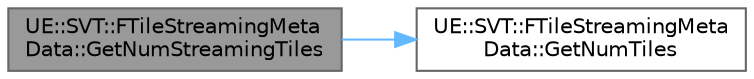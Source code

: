 digraph "UE::SVT::FTileStreamingMetaData::GetNumStreamingTiles"
{
 // INTERACTIVE_SVG=YES
 // LATEX_PDF_SIZE
  bgcolor="transparent";
  edge [fontname=Helvetica,fontsize=10,labelfontname=Helvetica,labelfontsize=10];
  node [fontname=Helvetica,fontsize=10,shape=box,height=0.2,width=0.4];
  rankdir="LR";
  Node1 [id="Node000001",label="UE::SVT::FTileStreamingMeta\lData::GetNumStreamingTiles",height=0.2,width=0.4,color="gray40", fillcolor="grey60", style="filled", fontcolor="black",tooltip=" "];
  Node1 -> Node2 [id="edge1_Node000001_Node000002",color="steelblue1",style="solid",tooltip=" "];
  Node2 [id="Node000002",label="UE::SVT::FTileStreamingMeta\lData::GetNumTiles",height=0.2,width=0.4,color="grey40", fillcolor="white", style="filled",URL="$d5/d8a/structUE_1_1SVT_1_1FTileStreamingMetaData.html#a0f86a85df70eefdfe8b9714fe80a6842",tooltip=" "];
}
